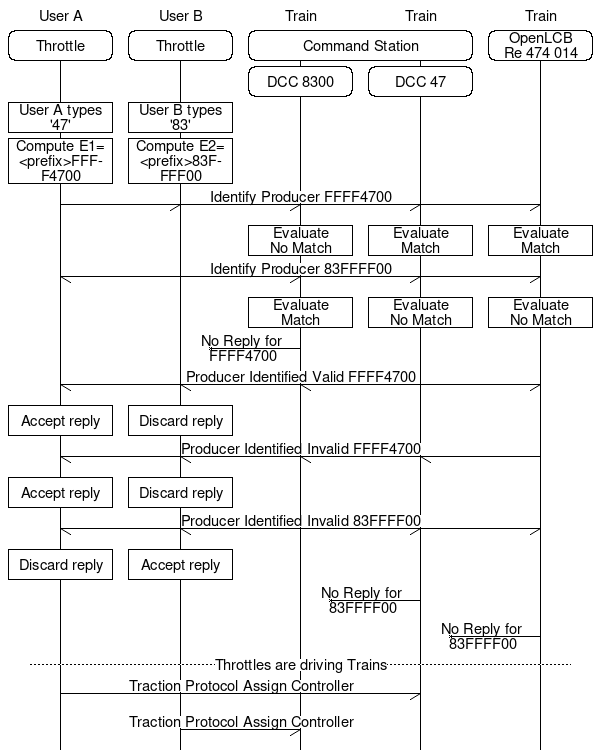 # MSC for Train Search Protocol Find flow
msc {

  sp [label="User A"],
  sp2 [label="User B"],
  t1 [label="Train"], t2 [label="Train"], t3 [label="Train"];

  sp rbox sp [label="Throttle"],
  sp2 rbox sp2 [label="Throttle"],
  t1 rbox t2 [label="Command Station"],
  t3 rbox t3 [label="OpenLCB\nRe 474 014"];

  t1 rbox t1 [label="DCC 8300"],
  t2 rbox t2 [label="DCC 47"];

  sp box sp [label="User A types '47'"],
  sp2 box sp2 [label="User B types '83'"];

  sp box sp [label="Compute E1=\n<prefix>FFFF4700"],
  sp2 box sp2 [label="Compute E2=\n<prefix>83FFFF00"];
  
  sp->* [label="Identify Producer FFFF4700"];

  t1 box t1 [label="Evaluate\nNo Match"],
  t2 box t2 [label="Evaluate\nMatch"],
  t3 box t3 [label="Evaluate\nMatch"];

  sp2->* [label="Identify Producer 83FFFF00"];

  t1 box t1 [label="Evaluate\nMatch"],
  t2 box t2 [label="Evaluate\nNo Match"],
  t3 box t3 [label="Evaluate\nNo Match"];

  sp2 x- t1 [label="No Reply for\n FFFF4700"];
  *<-t2 [label="Producer Identified Valid FFFF4700"];
  sp box sp [label="Accept reply"],
  sp2 box sp2 [label="Discard reply"]
  ;  
  *<-t3 [label="Producer Identified Invalid FFFF4700"];
  sp box sp [label="Accept reply"],
  sp2 box sp2 [label="Discard reply"]
  ;  

  *<- t1 [label="Producer Identified Invalid 83FFFF00"];
  sp2 box sp2 [label="Accept reply"],
  sp box sp [label="Discard reply"]
  ;  
  t1 x- t2 [label="No Reply for\n 83FFFF00"];
  t2 x- t3 [label="No Reply for\n 83FFFF00"];

  --- [label="Throttles are driving Trains"];
  sp -> t2 [label="Traction Protocol Assign Controller"];
  
  sp2 -> t1 [label="Traction Protocol Assign Controller"];
}
